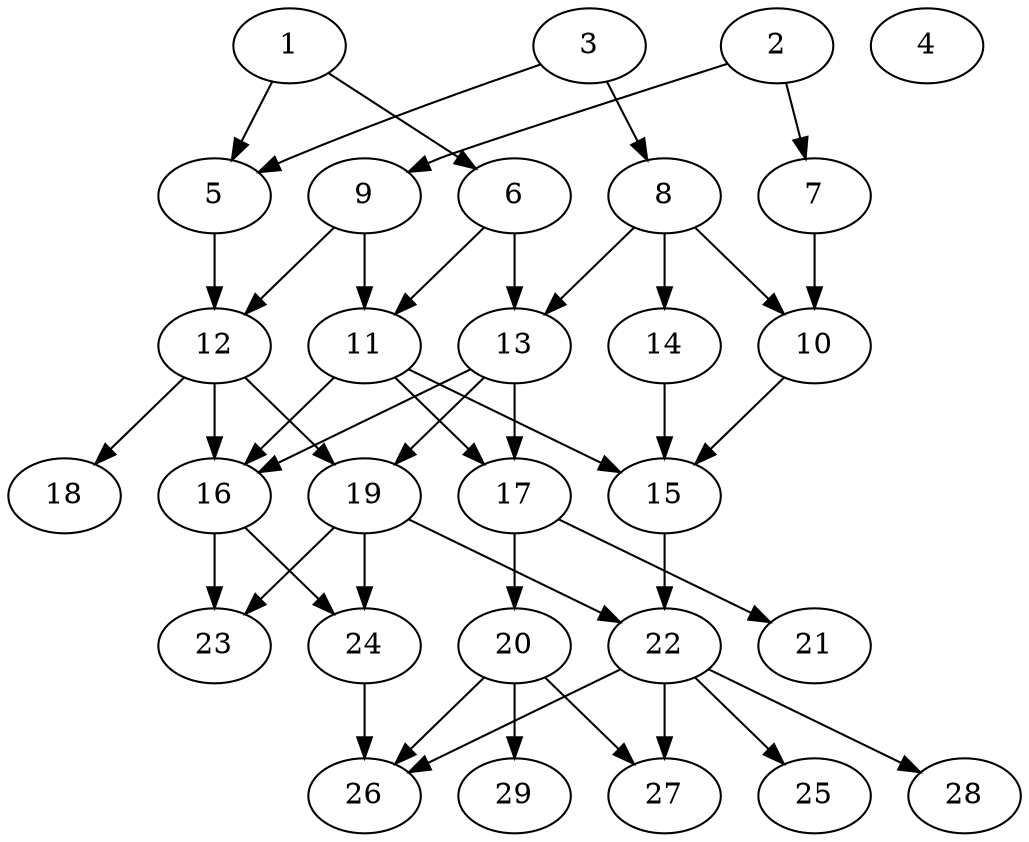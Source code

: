 // DAG (tier=2-normal, mode=compute, n=29, ccr=0.352, fat=0.596, density=0.512, regular=0.595, jump=0.177, mindata=524288, maxdata=8388608)
// DAG automatically generated by daggen at Sun Aug 24 16:33:33 2025
// /home/ermia/Project/Environments/daggen/bin/daggen --dot --ccr 0.352 --fat 0.596 --regular 0.595 --density 0.512 --jump 0.177 --mindata 524288 --maxdata 8388608 -n 29 
digraph G {
  1 [size="100510763802833920", alpha="0.03", expect_size="50255381901416960"]
  1 -> 5 [size ="71573625110528"]
  1 -> 6 [size ="71573625110528"]
  2 [size="333908725989376000000", alpha="0.04", expect_size="166954362994688000000"]
  2 -> 7 [size ="385042350080000"]
  2 -> 9 [size ="385042350080000"]
  3 [size="17604668160402262", alpha="0.17", expect_size="8802334080201131"]
  3 -> 5 [size ="377239359193088"]
  3 -> 8 [size ="377239359193088"]
  4 [size="514856110387932168192", alpha="0.04", expect_size="257428055193966084096"]
  5 [size="10846542317091164", alpha="0.01", expect_size="5423271158545582"]
  5 -> 12 [size ="207456391135232"]
  6 [size="8505977997427814", alpha="0.18", expect_size="4252988998713907"]
  6 -> 11 [size ="4870794903552"]
  6 -> 13 [size ="4870794903552"]
  7 [size="9185170890703286", alpha="0.15", expect_size="4592585445351643"]
  7 -> 10 [size ="181616794140672"]
  8 [size="548313967228635578368", alpha="0.06", expect_size="274156983614317789184"]
  8 -> 10 [size ="535931798945792"]
  8 -> 13 [size ="535931798945792"]
  8 -> 14 [size ="535931798945792"]
  9 [size="386953147782500160", alpha="0.15", expect_size="193476573891250080"]
  9 -> 11 [size ="490409063088128"]
  9 -> 12 [size ="490409063088128"]
  10 [size="2633880439083450", alpha="0.03", expect_size="1316940219541725"]
  10 -> 15 [size ="88277818277888"]
  11 [size="22621055146766796", alpha="0.01", expect_size="11310527573383398"]
  11 -> 15 [size ="10692463689728"]
  11 -> 16 [size ="10692463689728"]
  11 -> 17 [size ="10692463689728"]
  12 [size="14012118822391686", alpha="0.04", expect_size="7006059411195843"]
  12 -> 16 [size ="236169816178688"]
  12 -> 18 [size ="236169816178688"]
  12 -> 19 [size ="236169816178688"]
  13 [size="17759535633309390", alpha="0.15", expect_size="8879767816654695"]
  13 -> 16 [size ="296379050098688"]
  13 -> 17 [size ="296379050098688"]
  13 -> 19 [size ="296379050098688"]
  14 [size="89132560095719424", alpha="0.02", expect_size="44566280047859712"]
  14 -> 15 [size ="207456391135232"]
  15 [size="305201835671552000000", alpha="0.15", expect_size="152600917835776000000"]
  15 -> 22 [size ="362644766720000"]
  16 [size="27341848659164659712", alpha="0.05", expect_size="13670924329582329856"]
  16 -> 23 [size ="72606455693312"]
  16 -> 24 [size ="72606455693312"]
  17 [size="949724735016012", alpha="0.10", expect_size="474862367508006"]
  17 -> 20 [size ="27028304691200"]
  17 -> 21 [size ="27028304691200"]
  18 [size="26813710979845732", alpha="0.19", expect_size="13406855489922866"]
  19 [size="15569600498402126", alpha="0.07", expect_size="7784800249201063"]
  19 -> 22 [size ="325690733887488"]
  19 -> 23 [size ="325690733887488"]
  19 -> 24 [size ="325690733887488"]
  20 [size="207513061620364032", alpha="0.07", expect_size="103756530810182016"]
  20 -> 26 [size ="238311125811200"]
  20 -> 27 [size ="238311125811200"]
  20 -> 29 [size ="238311125811200"]
  21 [size="3793146180804804608", alpha="0.14", expect_size="1896573090402402304"]
  22 [size="21583421079040736", alpha="0.13", expect_size="10791710539520368"]
  22 -> 25 [size ="441656318885888"]
  22 -> 26 [size ="441656318885888"]
  22 -> 27 [size ="441656318885888"]
  22 -> 28 [size ="441656318885888"]
  23 [size="408027103792744640", alpha="0.17", expect_size="204013551896372320"]
  24 [size="10472351536117584", alpha="0.18", expect_size="5236175768058792"]
  24 -> 26 [size ="298777252462592"]
  25 [size="343025003216436928", alpha="0.17", expect_size="171512501608218464"]
  26 [size="3977853733332114", alpha="0.16", expect_size="1988926866666057"]
  27 [size="19162152332242480", alpha="0.08", expect_size="9581076166121240"]
  28 [size="1264094754628135936", alpha="0.02", expect_size="632047377314067968"]
  29 [size="11862680636870268", alpha="0.09", expect_size="5931340318435134"]
}
